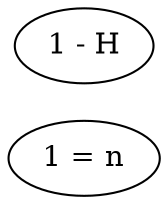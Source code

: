 digraph hook_01 {


  # Weirdly, if you specify horizontal direction, you
  #   have to put the new nodes before the old nodes.
  rankdir="LR";


  # New node relations.
  "1 = n"


  # Old node relations.
  "1 - H"


}
